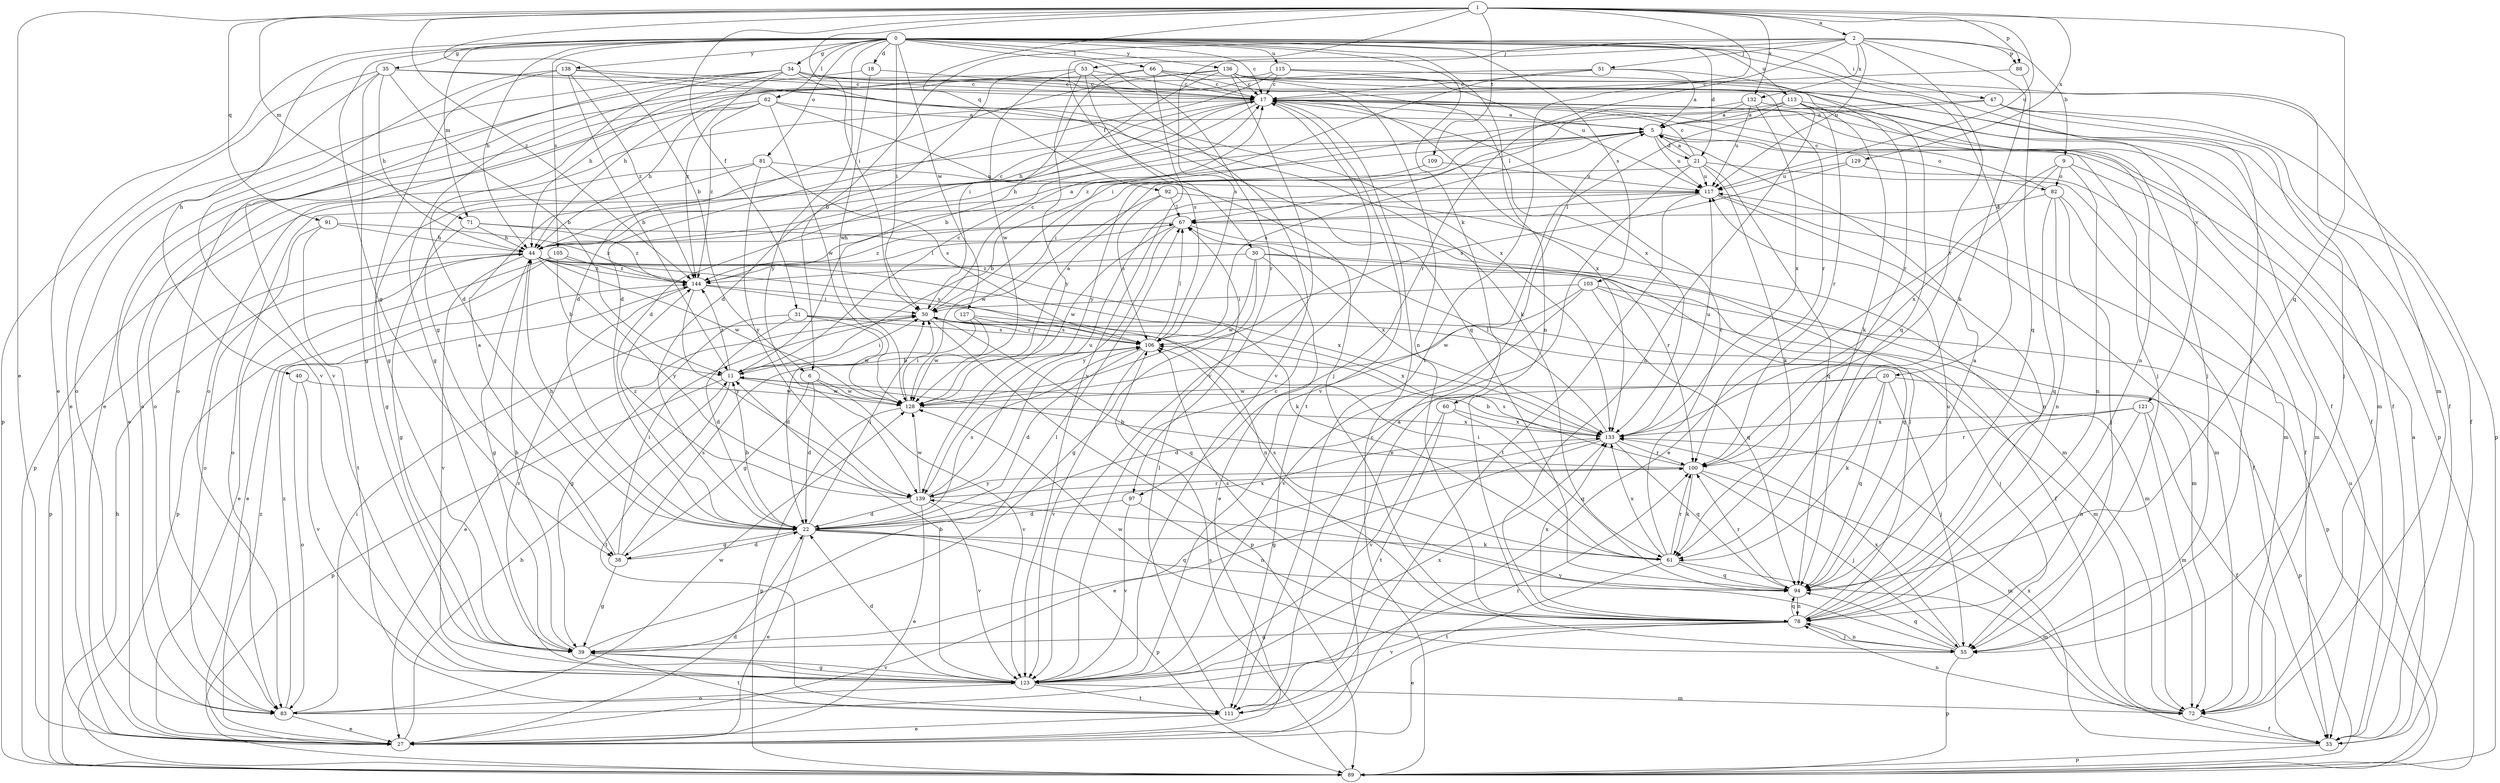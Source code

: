 strict digraph  {
0;
1;
2;
5;
6;
9;
11;
17;
18;
20;
21;
22;
27;
30;
31;
33;
34;
35;
38;
39;
40;
44;
47;
50;
51;
53;
55;
60;
61;
62;
66;
67;
71;
72;
78;
81;
82;
83;
88;
89;
91;
92;
94;
97;
100;
103;
105;
106;
109;
111;
113;
115;
117;
121;
123;
127;
128;
129;
132;
133;
136;
138;
139;
144;
0 -> 17  [label=c];
0 -> 18  [label=d];
0 -> 20  [label=d];
0 -> 21  [label=d];
0 -> 27  [label=e];
0 -> 34  [label=g];
0 -> 35  [label=g];
0 -> 38  [label=g];
0 -> 40  [label=h];
0 -> 44  [label=h];
0 -> 47  [label=i];
0 -> 50  [label=i];
0 -> 60  [label=k];
0 -> 62  [label=l];
0 -> 66  [label=l];
0 -> 71  [label=m];
0 -> 78  [label=n];
0 -> 81  [label=o];
0 -> 97  [label=r];
0 -> 103  [label=s];
0 -> 105  [label=s];
0 -> 113  [label=u];
0 -> 115  [label=u];
0 -> 121  [label=v];
0 -> 127  [label=w];
0 -> 136  [label=y];
0 -> 138  [label=y];
0 -> 139  [label=y];
1 -> 2  [label=a];
1 -> 6  [label=b];
1 -> 27  [label=e];
1 -> 30  [label=f];
1 -> 31  [label=f];
1 -> 50  [label=i];
1 -> 71  [label=m];
1 -> 88  [label=p];
1 -> 91  [label=q];
1 -> 92  [label=q];
1 -> 94  [label=q];
1 -> 109  [label=t];
1 -> 111  [label=t];
1 -> 117  [label=u];
1 -> 129  [label=x];
1 -> 132  [label=x];
1 -> 144  [label=z];
2 -> 6  [label=b];
2 -> 9  [label=b];
2 -> 51  [label=j];
2 -> 53  [label=j];
2 -> 61  [label=k];
2 -> 88  [label=p];
2 -> 97  [label=r];
2 -> 100  [label=r];
2 -> 106  [label=s];
2 -> 117  [label=u];
2 -> 132  [label=x];
5 -> 21  [label=d];
5 -> 44  [label=h];
5 -> 82  [label=o];
5 -> 106  [label=s];
5 -> 117  [label=u];
6 -> 22  [label=d];
6 -> 38  [label=g];
6 -> 123  [label=v];
6 -> 128  [label=w];
9 -> 27  [label=e];
9 -> 72  [label=m];
9 -> 78  [label=n];
9 -> 82  [label=o];
9 -> 133  [label=x];
11 -> 17  [label=c];
11 -> 50  [label=i];
11 -> 89  [label=p];
11 -> 111  [label=t];
11 -> 128  [label=w];
11 -> 144  [label=z];
17 -> 5  [label=a];
17 -> 22  [label=d];
17 -> 33  [label=f];
17 -> 38  [label=g];
17 -> 44  [label=h];
17 -> 55  [label=j];
17 -> 72  [label=m];
17 -> 83  [label=o];
17 -> 111  [label=t];
17 -> 133  [label=x];
18 -> 17  [label=c];
18 -> 27  [label=e];
18 -> 128  [label=w];
20 -> 22  [label=d];
20 -> 55  [label=j];
20 -> 61  [label=k];
20 -> 89  [label=p];
20 -> 94  [label=q];
20 -> 128  [label=w];
21 -> 5  [label=a];
21 -> 11  [label=b];
21 -> 17  [label=c];
21 -> 27  [label=e];
21 -> 61  [label=k];
21 -> 72  [label=m];
21 -> 94  [label=q];
21 -> 117  [label=u];
22 -> 11  [label=b];
22 -> 27  [label=e];
22 -> 38  [label=g];
22 -> 44  [label=h];
22 -> 50  [label=i];
22 -> 61  [label=k];
22 -> 89  [label=p];
22 -> 94  [label=q];
22 -> 106  [label=s];
22 -> 133  [label=x];
27 -> 11  [label=b];
27 -> 22  [label=d];
27 -> 144  [label=z];
30 -> 27  [label=e];
30 -> 39  [label=g];
30 -> 72  [label=m];
30 -> 94  [label=q];
30 -> 128  [label=w];
30 -> 144  [label=z];
31 -> 22  [label=d];
31 -> 39  [label=g];
31 -> 72  [label=m];
31 -> 106  [label=s];
31 -> 128  [label=w];
33 -> 5  [label=a];
33 -> 89  [label=p];
33 -> 133  [label=x];
34 -> 17  [label=c];
34 -> 22  [label=d];
34 -> 33  [label=f];
34 -> 44  [label=h];
34 -> 72  [label=m];
34 -> 83  [label=o];
34 -> 94  [label=q];
34 -> 123  [label=v];
34 -> 144  [label=z];
35 -> 11  [label=b];
35 -> 17  [label=c];
35 -> 27  [label=e];
35 -> 39  [label=g];
35 -> 44  [label=h];
35 -> 89  [label=p];
35 -> 133  [label=x];
38 -> 5  [label=a];
38 -> 22  [label=d];
38 -> 39  [label=g];
38 -> 50  [label=i];
38 -> 106  [label=s];
39 -> 44  [label=h];
39 -> 67  [label=l];
39 -> 111  [label=t];
39 -> 123  [label=v];
40 -> 83  [label=o];
40 -> 123  [label=v];
40 -> 128  [label=w];
44 -> 5  [label=a];
44 -> 17  [label=c];
44 -> 27  [label=e];
44 -> 33  [label=f];
44 -> 39  [label=g];
44 -> 89  [label=p];
44 -> 106  [label=s];
44 -> 123  [label=v];
44 -> 128  [label=w];
44 -> 133  [label=x];
44 -> 139  [label=y];
44 -> 144  [label=z];
47 -> 5  [label=a];
47 -> 33  [label=f];
47 -> 55  [label=j];
47 -> 89  [label=p];
47 -> 144  [label=z];
50 -> 17  [label=c];
50 -> 27  [label=e];
50 -> 55  [label=j];
50 -> 89  [label=p];
50 -> 94  [label=q];
50 -> 106  [label=r];
51 -> 5  [label=a];
51 -> 17  [label=c];
51 -> 50  [label=i];
51 -> 83  [label=o];
51 -> 100  [label=r];
53 -> 17  [label=c];
53 -> 22  [label=d];
53 -> 106  [label=s];
53 -> 123  [label=v];
53 -> 128  [label=w];
53 -> 139  [label=y];
55 -> 78  [label=n];
55 -> 89  [label=p];
55 -> 94  [label=q];
55 -> 128  [label=w];
55 -> 133  [label=x];
55 -> 139  [label=y];
60 -> 94  [label=q];
60 -> 111  [label=t];
60 -> 123  [label=v];
60 -> 133  [label=x];
61 -> 17  [label=c];
61 -> 50  [label=i];
61 -> 72  [label=m];
61 -> 94  [label=q];
61 -> 100  [label=r];
61 -> 106  [label=s];
61 -> 111  [label=t];
61 -> 133  [label=x];
62 -> 5  [label=a];
62 -> 27  [label=e];
62 -> 44  [label=h];
62 -> 55  [label=j];
62 -> 83  [label=o];
62 -> 128  [label=w];
62 -> 144  [label=z];
66 -> 17  [label=c];
66 -> 33  [label=f];
66 -> 39  [label=g];
66 -> 50  [label=i];
66 -> 78  [label=n];
66 -> 123  [label=v];
67 -> 44  [label=h];
67 -> 100  [label=r];
67 -> 128  [label=w];
67 -> 139  [label=y];
67 -> 144  [label=z];
71 -> 39  [label=g];
71 -> 44  [label=h];
71 -> 133  [label=x];
71 -> 144  [label=z];
72 -> 33  [label=f];
72 -> 78  [label=n];
78 -> 27  [label=e];
78 -> 39  [label=g];
78 -> 55  [label=j];
78 -> 67  [label=l];
78 -> 94  [label=q];
78 -> 106  [label=s];
78 -> 117  [label=u];
78 -> 123  [label=v];
78 -> 133  [label=x];
81 -> 39  [label=g];
81 -> 89  [label=p];
81 -> 106  [label=s];
81 -> 117  [label=u];
81 -> 139  [label=y];
82 -> 17  [label=c];
82 -> 33  [label=f];
82 -> 55  [label=j];
82 -> 67  [label=l];
82 -> 78  [label=n];
82 -> 94  [label=q];
83 -> 27  [label=e];
83 -> 50  [label=i];
83 -> 100  [label=r];
83 -> 128  [label=w];
83 -> 144  [label=z];
88 -> 17  [label=c];
88 -> 94  [label=q];
89 -> 17  [label=c];
89 -> 44  [label=h];
89 -> 106  [label=s];
89 -> 117  [label=u];
91 -> 44  [label=h];
91 -> 83  [label=o];
91 -> 111  [label=t];
91 -> 144  [label=z];
92 -> 67  [label=l];
92 -> 72  [label=m];
92 -> 106  [label=s];
92 -> 128  [label=w];
94 -> 5  [label=a];
94 -> 78  [label=n];
94 -> 100  [label=r];
97 -> 22  [label=d];
97 -> 78  [label=n];
97 -> 123  [label=v];
100 -> 11  [label=b];
100 -> 55  [label=j];
100 -> 61  [label=k];
100 -> 72  [label=m];
100 -> 106  [label=s];
100 -> 139  [label=y];
103 -> 50  [label=i];
103 -> 72  [label=m];
103 -> 89  [label=p];
103 -> 94  [label=q];
103 -> 123  [label=v];
103 -> 128  [label=w];
105 -> 11  [label=b];
105 -> 27  [label=e];
105 -> 61  [label=k];
105 -> 89  [label=p];
105 -> 144  [label=z];
106 -> 11  [label=b];
106 -> 22  [label=d];
106 -> 67  [label=l];
106 -> 123  [label=v];
109 -> 50  [label=i];
109 -> 117  [label=u];
111 -> 5  [label=a];
111 -> 27  [label=e];
111 -> 67  [label=l];
113 -> 5  [label=a];
113 -> 55  [label=j];
113 -> 61  [label=k];
113 -> 78  [label=n];
113 -> 89  [label=p];
113 -> 100  [label=r];
113 -> 123  [label=v];
113 -> 139  [label=y];
115 -> 17  [label=c];
115 -> 22  [label=d];
115 -> 83  [label=o];
115 -> 94  [label=q];
115 -> 100  [label=r];
117 -> 67  [label=l];
117 -> 72  [label=m];
117 -> 78  [label=n];
117 -> 83  [label=o];
117 -> 111  [label=t];
121 -> 33  [label=f];
121 -> 72  [label=m];
121 -> 78  [label=n];
121 -> 100  [label=r];
121 -> 133  [label=x];
123 -> 11  [label=b];
123 -> 17  [label=c];
123 -> 22  [label=d];
123 -> 39  [label=g];
123 -> 72  [label=m];
123 -> 83  [label=o];
123 -> 111  [label=t];
123 -> 133  [label=x];
127 -> 22  [label=d];
127 -> 106  [label=s];
127 -> 128  [label=w];
127 -> 133  [label=x];
128 -> 5  [label=a];
128 -> 50  [label=i];
128 -> 89  [label=p];
128 -> 133  [label=x];
129 -> 33  [label=f];
129 -> 106  [label=s];
129 -> 117  [label=u];
132 -> 5  [label=a];
132 -> 67  [label=l];
132 -> 78  [label=n];
132 -> 117  [label=u];
132 -> 133  [label=x];
133 -> 11  [label=b];
133 -> 27  [label=e];
133 -> 39  [label=g];
133 -> 67  [label=l];
133 -> 94  [label=q];
133 -> 100  [label=r];
133 -> 117  [label=u];
136 -> 11  [label=b];
136 -> 17  [label=c];
136 -> 22  [label=d];
136 -> 33  [label=f];
136 -> 44  [label=h];
136 -> 55  [label=j];
136 -> 117  [label=u];
136 -> 123  [label=v];
136 -> 133  [label=x];
138 -> 11  [label=b];
138 -> 17  [label=c];
138 -> 39  [label=g];
138 -> 61  [label=k];
138 -> 123  [label=v];
138 -> 144  [label=z];
139 -> 22  [label=d];
139 -> 27  [label=e];
139 -> 100  [label=r];
139 -> 117  [label=u];
139 -> 123  [label=v];
139 -> 128  [label=w];
139 -> 144  [label=z];
144 -> 50  [label=i];
144 -> 67  [label=l];
144 -> 78  [label=n];
144 -> 123  [label=v];
144 -> 139  [label=y];
}
